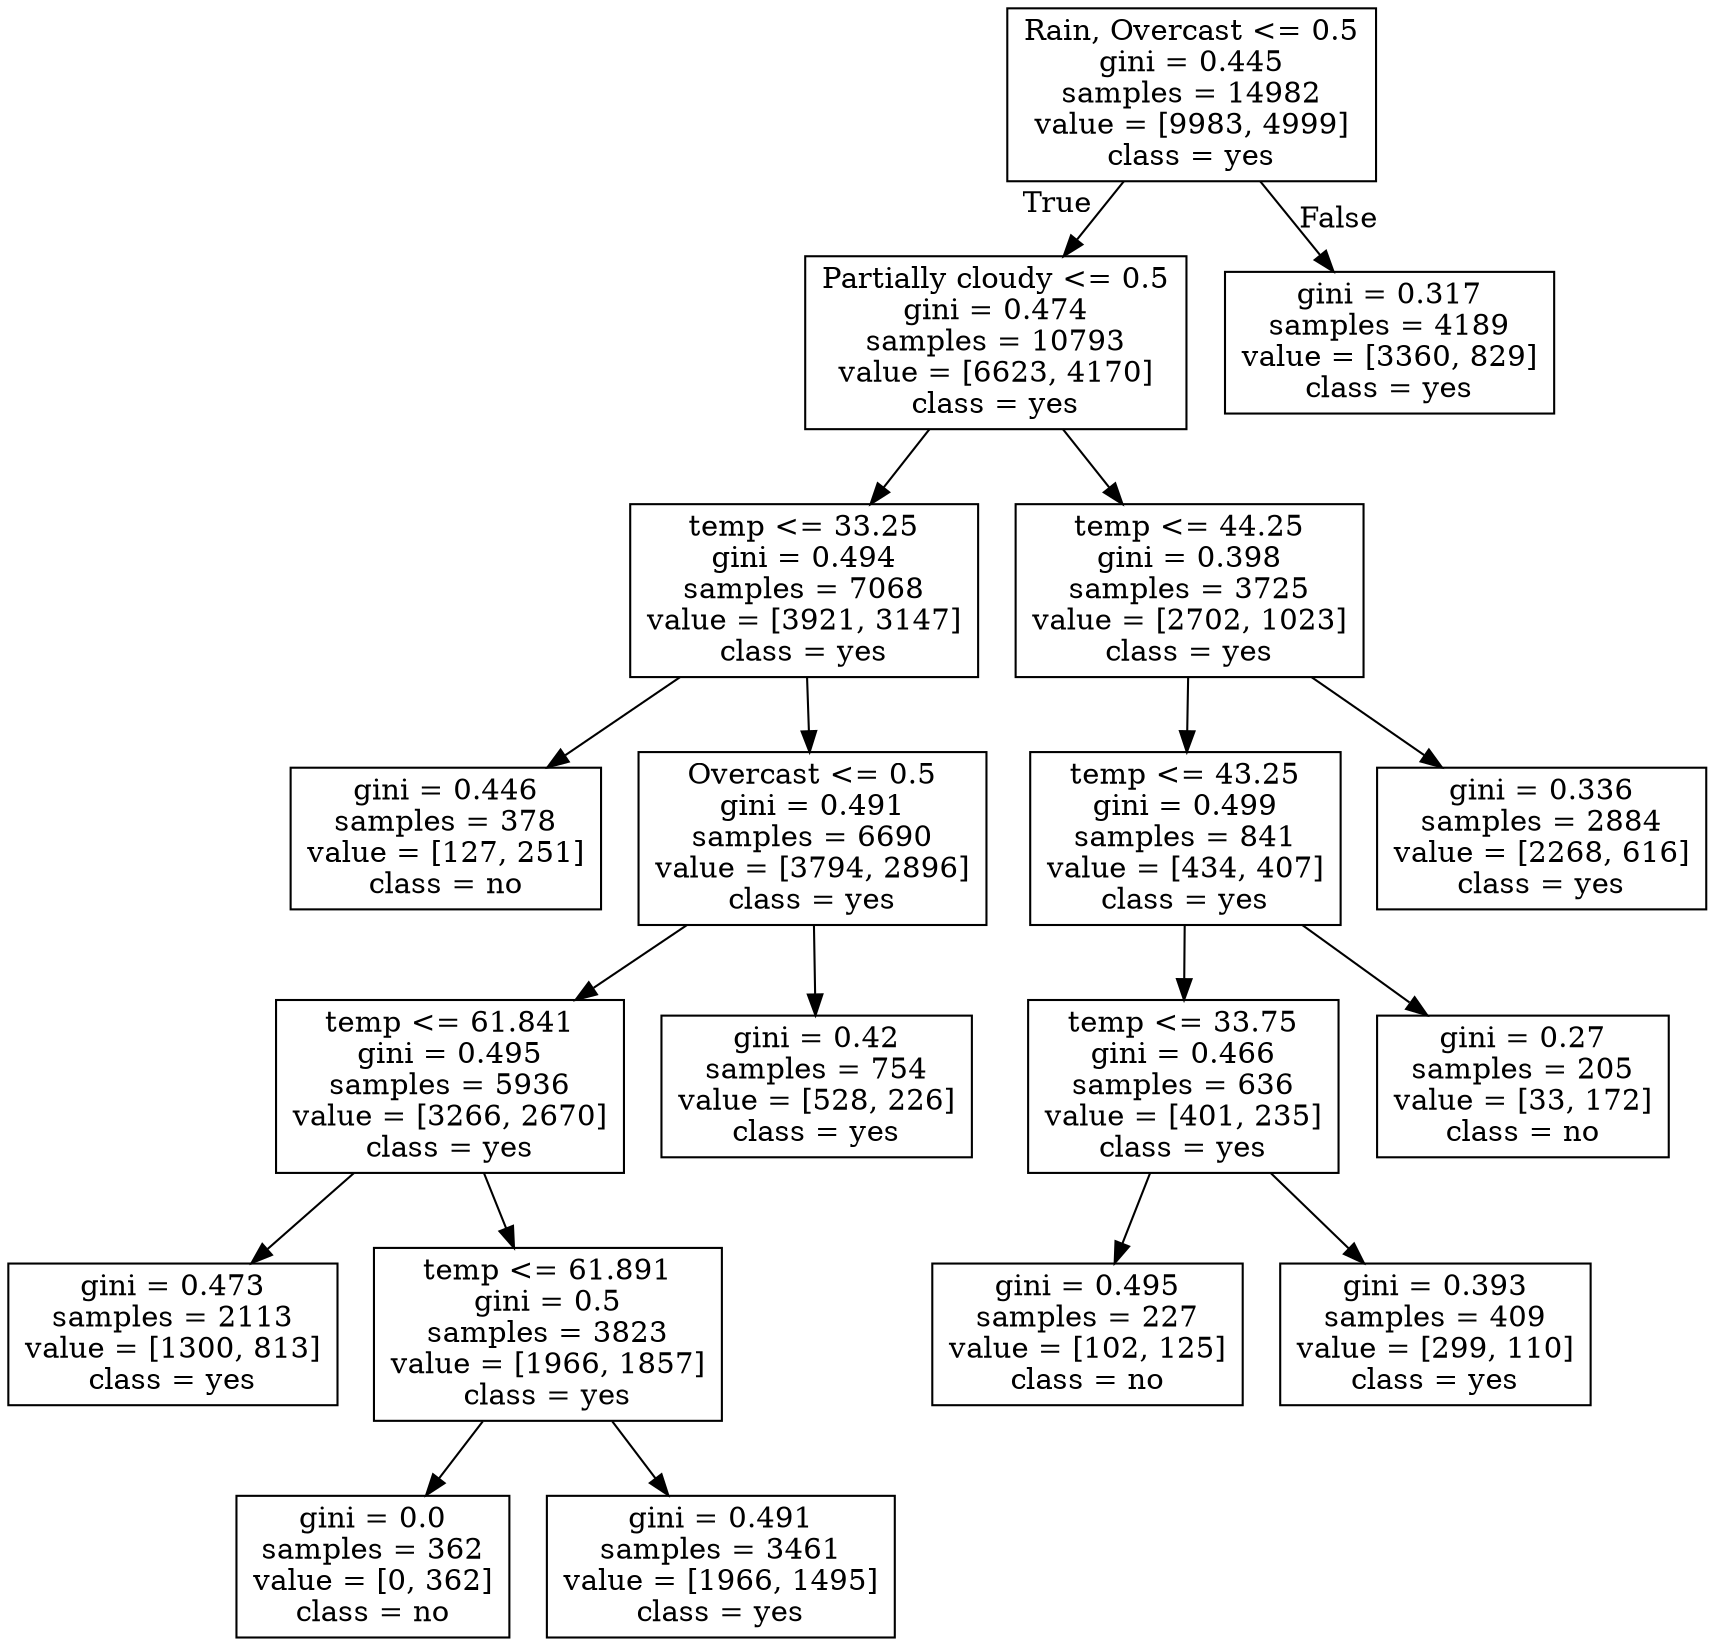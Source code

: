 digraph Tree {
node [shape=box] ;
0 [label="Rain, Overcast <= 0.5\ngini = 0.445\nsamples = 14982\nvalue = [9983, 4999]\nclass = yes"] ;
1 [label="Partially cloudy <= 0.5\ngini = 0.474\nsamples = 10793\nvalue = [6623, 4170]\nclass = yes"] ;
0 -> 1 [labeldistance=2.5, labelangle=45, headlabel="True"] ;
3 [label="temp <= 33.25\ngini = 0.494\nsamples = 7068\nvalue = [3921, 3147]\nclass = yes"] ;
1 -> 3 ;
9 [label="gini = 0.446\nsamples = 378\nvalue = [127, 251]\nclass = no"] ;
3 -> 9 ;
10 [label="Overcast <= 0.5\ngini = 0.491\nsamples = 6690\nvalue = [3794, 2896]\nclass = yes"] ;
3 -> 10 ;
11 [label="temp <= 61.841\ngini = 0.495\nsamples = 5936\nvalue = [3266, 2670]\nclass = yes"] ;
10 -> 11 ;
13 [label="gini = 0.473\nsamples = 2113\nvalue = [1300, 813]\nclass = yes"] ;
11 -> 13 ;
14 [label="temp <= 61.891\ngini = 0.5\nsamples = 3823\nvalue = [1966, 1857]\nclass = yes"] ;
11 -> 14 ;
15 [label="gini = 0.0\nsamples = 362\nvalue = [0, 362]\nclass = no"] ;
14 -> 15 ;
16 [label="gini = 0.491\nsamples = 3461\nvalue = [1966, 1495]\nclass = yes"] ;
14 -> 16 ;
12 [label="gini = 0.42\nsamples = 754\nvalue = [528, 226]\nclass = yes"] ;
10 -> 12 ;
4 [label="temp <= 44.25\ngini = 0.398\nsamples = 3725\nvalue = [2702, 1023]\nclass = yes"] ;
1 -> 4 ;
5 [label="temp <= 43.25\ngini = 0.499\nsamples = 841\nvalue = [434, 407]\nclass = yes"] ;
4 -> 5 ;
7 [label="temp <= 33.75\ngini = 0.466\nsamples = 636\nvalue = [401, 235]\nclass = yes"] ;
5 -> 7 ;
17 [label="gini = 0.495\nsamples = 227\nvalue = [102, 125]\nclass = no"] ;
7 -> 17 ;
18 [label="gini = 0.393\nsamples = 409\nvalue = [299, 110]\nclass = yes"] ;
7 -> 18 ;
8 [label="gini = 0.27\nsamples = 205\nvalue = [33, 172]\nclass = no"] ;
5 -> 8 ;
6 [label="gini = 0.336\nsamples = 2884\nvalue = [2268, 616]\nclass = yes"] ;
4 -> 6 ;
2 [label="gini = 0.317\nsamples = 4189\nvalue = [3360, 829]\nclass = yes"] ;
0 -> 2 [labeldistance=2.5, labelangle=-45, headlabel="False"] ;
}